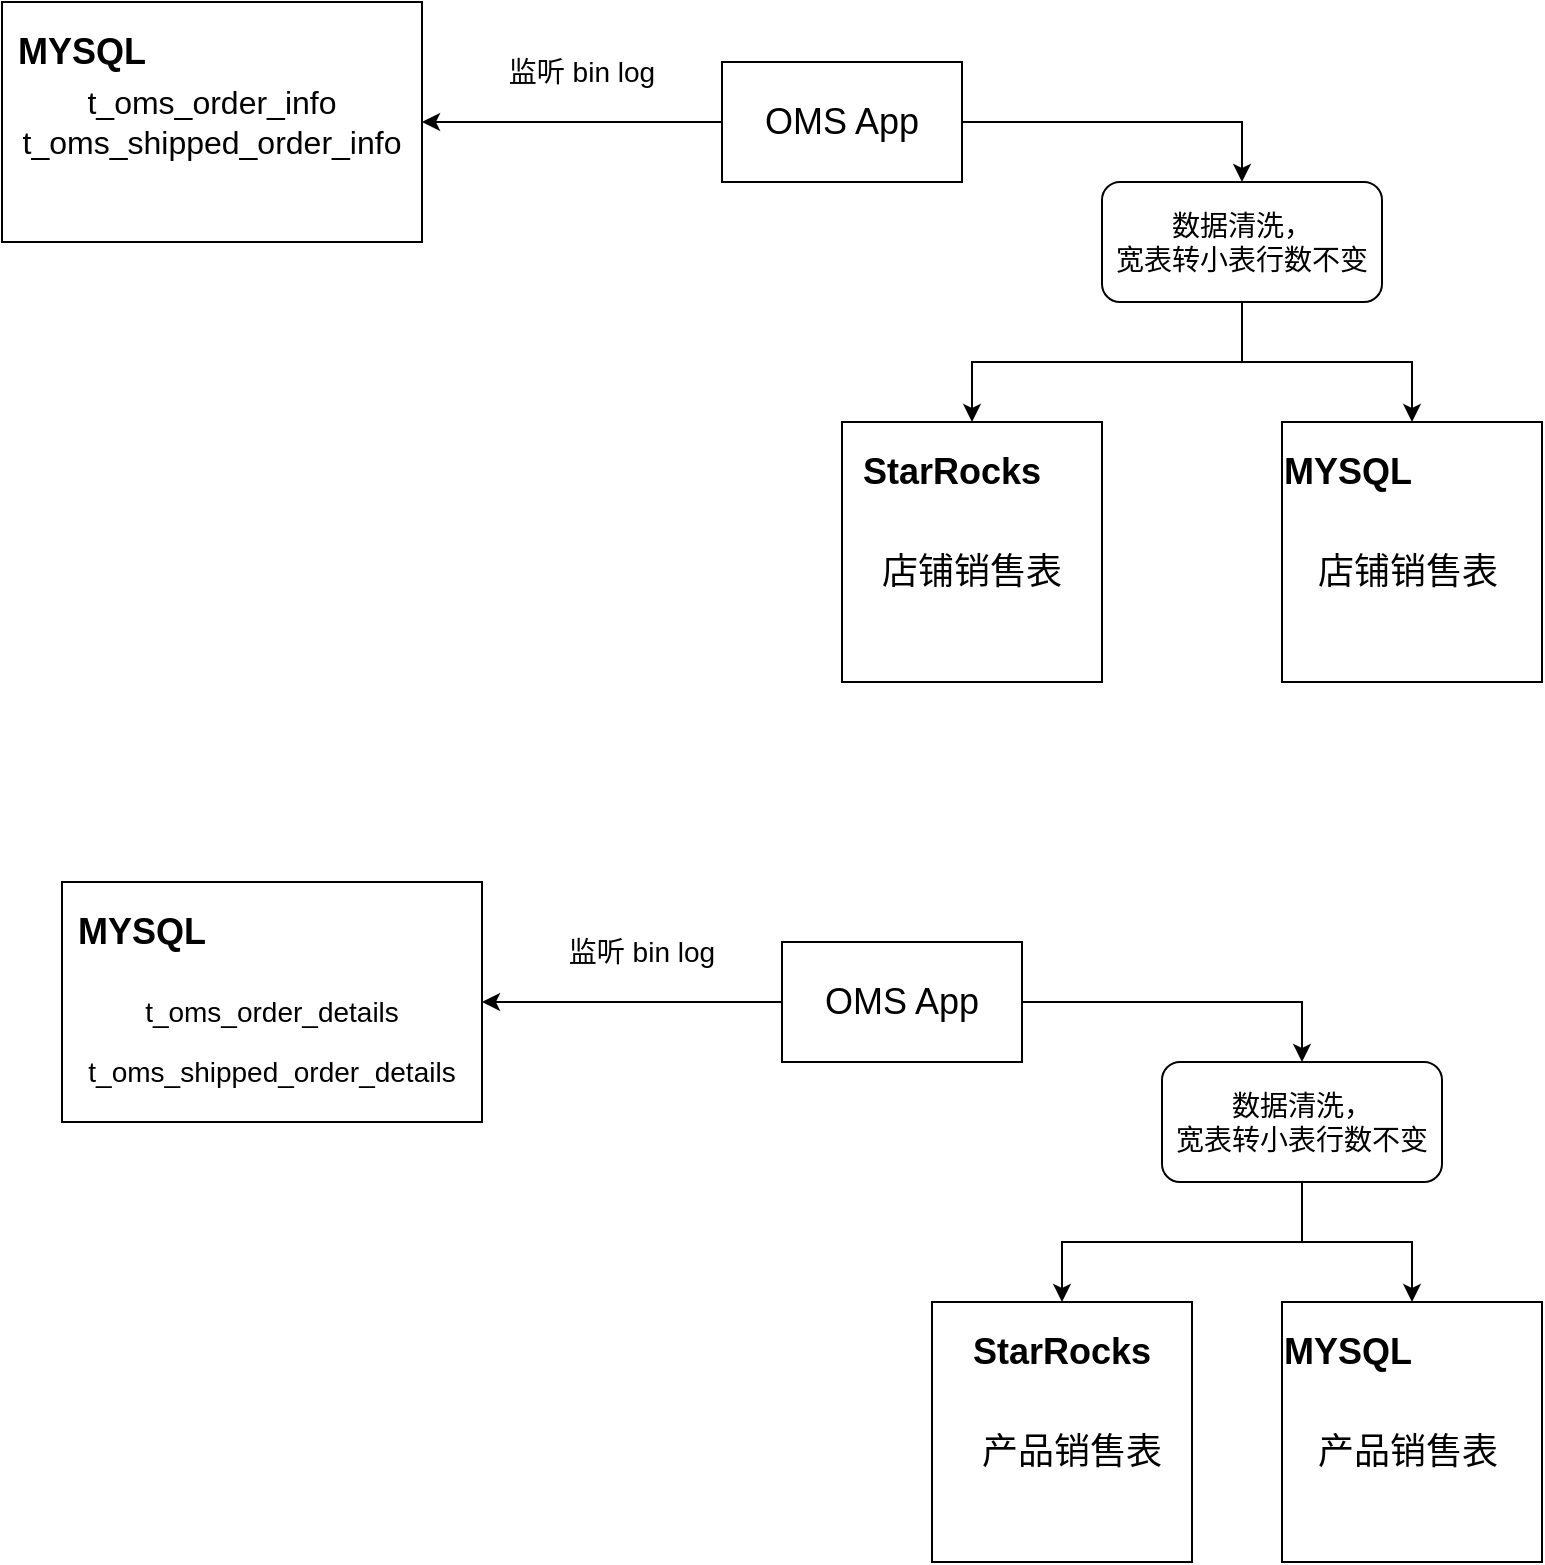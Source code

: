 <mxfile version="21.6.8" type="github">
  <diagram name="第 1 页" id="llBJAiLOP4dLcoEB8pB5">
    <mxGraphModel dx="1014" dy="525" grid="1" gridSize="10" guides="1" tooltips="1" connect="1" arrows="1" fold="1" page="1" pageScale="1" pageWidth="827" pageHeight="1169" math="0" shadow="0">
      <root>
        <mxCell id="0" />
        <mxCell id="1" parent="0" />
        <mxCell id="0aJHia8VfT2WHMthW83p-2" value="&lt;font style=&quot;font-size: 16px;&quot;&gt;t_oms_order_info&lt;br style=&quot;border-color: var(--border-color);&quot;&gt;t_oms_shipped_order_info&lt;/font&gt;" style="rounded=0;whiteSpace=wrap;html=1;" vertex="1" parent="1">
          <mxGeometry x="50" y="220" width="210" height="120" as="geometry" />
        </mxCell>
        <mxCell id="0aJHia8VfT2WHMthW83p-3" value="" style="whiteSpace=wrap;html=1;aspect=fixed;" vertex="1" parent="1">
          <mxGeometry x="690" y="430" width="130" height="130" as="geometry" />
        </mxCell>
        <mxCell id="0aJHia8VfT2WHMthW83p-6" style="edgeStyle=orthogonalEdgeStyle;rounded=0;orthogonalLoop=1;jettySize=auto;html=1;entryX=1;entryY=0.5;entryDx=0;entryDy=0;" edge="1" parent="1" source="0aJHia8VfT2WHMthW83p-5" target="0aJHia8VfT2WHMthW83p-2">
          <mxGeometry relative="1" as="geometry" />
        </mxCell>
        <mxCell id="0aJHia8VfT2WHMthW83p-16" style="edgeStyle=orthogonalEdgeStyle;rounded=0;orthogonalLoop=1;jettySize=auto;html=1;entryX=0.5;entryY=0;entryDx=0;entryDy=0;" edge="1" parent="1" source="0aJHia8VfT2WHMthW83p-5" target="0aJHia8VfT2WHMthW83p-10">
          <mxGeometry relative="1" as="geometry" />
        </mxCell>
        <mxCell id="0aJHia8VfT2WHMthW83p-5" value="&lt;font style=&quot;font-size: 18px;&quot;&gt;OMS App&lt;/font&gt;" style="rounded=0;whiteSpace=wrap;html=1;" vertex="1" parent="1">
          <mxGeometry x="410" y="250" width="120" height="60" as="geometry" />
        </mxCell>
        <mxCell id="0aJHia8VfT2WHMthW83p-7" value="&lt;b&gt;&lt;font style=&quot;font-size: 18px;&quot;&gt;MYSQL&lt;/font&gt;&lt;/b&gt;" style="text;html=1;strokeColor=none;fillColor=none;align=center;verticalAlign=middle;whiteSpace=wrap;rounded=0;" vertex="1" parent="1">
          <mxGeometry x="60" y="230" width="60" height="30" as="geometry" />
        </mxCell>
        <mxCell id="0aJHia8VfT2WHMthW83p-8" value="&lt;font style=&quot;font-size: 14px;&quot;&gt;监听 bin log&lt;/font&gt;" style="text;html=1;strokeColor=none;fillColor=none;align=center;verticalAlign=middle;whiteSpace=wrap;rounded=0;" vertex="1" parent="1">
          <mxGeometry x="300" y="240" width="80" height="30" as="geometry" />
        </mxCell>
        <mxCell id="0aJHia8VfT2WHMthW83p-33" style="edgeStyle=orthogonalEdgeStyle;rounded=0;orthogonalLoop=1;jettySize=auto;html=1;entryX=0.5;entryY=0;entryDx=0;entryDy=0;exitX=0.5;exitY=1;exitDx=0;exitDy=0;" edge="1" parent="1" source="0aJHia8VfT2WHMthW83p-10" target="0aJHia8VfT2WHMthW83p-30">
          <mxGeometry relative="1" as="geometry" />
        </mxCell>
        <mxCell id="0aJHia8VfT2WHMthW83p-34" style="edgeStyle=orthogonalEdgeStyle;rounded=0;orthogonalLoop=1;jettySize=auto;html=1;entryX=0.5;entryY=0;entryDx=0;entryDy=0;" edge="1" parent="1" source="0aJHia8VfT2WHMthW83p-10" target="0aJHia8VfT2WHMthW83p-3">
          <mxGeometry relative="1" as="geometry" />
        </mxCell>
        <mxCell id="0aJHia8VfT2WHMthW83p-10" value="&lt;font style=&quot;font-size: 14px;&quot;&gt;数据清洗，&lt;br&gt;宽表转小表行数不变&lt;br&gt;&lt;/font&gt;" style="rounded=1;whiteSpace=wrap;html=1;" vertex="1" parent="1">
          <mxGeometry x="600" y="310" width="140" height="60" as="geometry" />
        </mxCell>
        <mxCell id="0aJHia8VfT2WHMthW83p-13" value="&lt;b&gt;&lt;font style=&quot;font-size: 18px;&quot;&gt;MYSQL&lt;/font&gt;&lt;/b&gt;" style="text;html=1;strokeColor=none;fillColor=none;align=center;verticalAlign=middle;whiteSpace=wrap;rounded=0;" vertex="1" parent="1">
          <mxGeometry x="692.5" y="440" width="60" height="30" as="geometry" />
        </mxCell>
        <mxCell id="0aJHia8VfT2WHMthW83p-14" value="&lt;font style=&quot;font-size: 18px;&quot;&gt;店铺销售表&lt;/font&gt;" style="text;html=1;strokeColor=none;fillColor=none;align=center;verticalAlign=middle;whiteSpace=wrap;rounded=0;" vertex="1" parent="1">
          <mxGeometry x="697.5" y="490" width="110" height="30" as="geometry" />
        </mxCell>
        <mxCell id="0aJHia8VfT2WHMthW83p-17" value="" style="rounded=0;whiteSpace=wrap;html=1;" vertex="1" parent="1">
          <mxGeometry x="80" y="660" width="210" height="120" as="geometry" />
        </mxCell>
        <mxCell id="0aJHia8VfT2WHMthW83p-18" value="" style="whiteSpace=wrap;html=1;aspect=fixed;" vertex="1" parent="1">
          <mxGeometry x="690" y="870" width="130" height="130" as="geometry" />
        </mxCell>
        <mxCell id="0aJHia8VfT2WHMthW83p-19" style="edgeStyle=orthogonalEdgeStyle;rounded=0;orthogonalLoop=1;jettySize=auto;html=1;entryX=1;entryY=0.5;entryDx=0;entryDy=0;" edge="1" parent="1" source="0aJHia8VfT2WHMthW83p-21" target="0aJHia8VfT2WHMthW83p-17">
          <mxGeometry relative="1" as="geometry" />
        </mxCell>
        <mxCell id="0aJHia8VfT2WHMthW83p-20" style="edgeStyle=orthogonalEdgeStyle;rounded=0;orthogonalLoop=1;jettySize=auto;html=1;entryX=0.5;entryY=0;entryDx=0;entryDy=0;" edge="1" parent="1" source="0aJHia8VfT2WHMthW83p-21" target="0aJHia8VfT2WHMthW83p-25">
          <mxGeometry relative="1" as="geometry" />
        </mxCell>
        <mxCell id="0aJHia8VfT2WHMthW83p-21" value="&lt;font style=&quot;font-size: 18px;&quot;&gt;OMS App&lt;/font&gt;" style="rounded=0;whiteSpace=wrap;html=1;" vertex="1" parent="1">
          <mxGeometry x="440" y="690" width="120" height="60" as="geometry" />
        </mxCell>
        <mxCell id="0aJHia8VfT2WHMthW83p-22" value="&lt;b&gt;&lt;font style=&quot;font-size: 18px;&quot;&gt;MYSQL&lt;/font&gt;&lt;/b&gt;" style="text;html=1;strokeColor=none;fillColor=none;align=center;verticalAlign=middle;whiteSpace=wrap;rounded=0;" vertex="1" parent="1">
          <mxGeometry x="90" y="670" width="60" height="30" as="geometry" />
        </mxCell>
        <mxCell id="0aJHia8VfT2WHMthW83p-23" value="&lt;font style=&quot;font-size: 14px;&quot;&gt;监听 bin log&lt;/font&gt;" style="text;html=1;strokeColor=none;fillColor=none;align=center;verticalAlign=middle;whiteSpace=wrap;rounded=0;" vertex="1" parent="1">
          <mxGeometry x="330" y="680" width="80" height="30" as="geometry" />
        </mxCell>
        <mxCell id="0aJHia8VfT2WHMthW83p-38" style="edgeStyle=orthogonalEdgeStyle;rounded=0;orthogonalLoop=1;jettySize=auto;html=1;entryX=0.5;entryY=0;entryDx=0;entryDy=0;" edge="1" parent="1" source="0aJHia8VfT2WHMthW83p-25" target="0aJHia8VfT2WHMthW83p-35">
          <mxGeometry relative="1" as="geometry" />
        </mxCell>
        <mxCell id="0aJHia8VfT2WHMthW83p-39" style="edgeStyle=orthogonalEdgeStyle;rounded=0;orthogonalLoop=1;jettySize=auto;html=1;" edge="1" parent="1" source="0aJHia8VfT2WHMthW83p-25" target="0aJHia8VfT2WHMthW83p-18">
          <mxGeometry relative="1" as="geometry" />
        </mxCell>
        <mxCell id="0aJHia8VfT2WHMthW83p-25" value="&lt;font style=&quot;font-size: 14px;&quot;&gt;数据清洗，&lt;br&gt;宽表转小表行数不变&lt;br&gt;&lt;/font&gt;" style="rounded=1;whiteSpace=wrap;html=1;" vertex="1" parent="1">
          <mxGeometry x="630" y="750" width="140" height="60" as="geometry" />
        </mxCell>
        <mxCell id="0aJHia8VfT2WHMthW83p-26" value="&lt;b&gt;&lt;font style=&quot;font-size: 18px;&quot;&gt;MYSQL&lt;/font&gt;&lt;/b&gt;" style="text;html=1;strokeColor=none;fillColor=none;align=center;verticalAlign=middle;whiteSpace=wrap;rounded=0;" vertex="1" parent="1">
          <mxGeometry x="692.5" y="880" width="60" height="30" as="geometry" />
        </mxCell>
        <mxCell id="0aJHia8VfT2WHMthW83p-27" value="&lt;font style=&quot;font-size: 18px;&quot;&gt;产品销售表&lt;/font&gt;" style="text;html=1;strokeColor=none;fillColor=none;align=center;verticalAlign=middle;whiteSpace=wrap;rounded=0;" vertex="1" parent="1">
          <mxGeometry x="697.5" y="930" width="110" height="30" as="geometry" />
        </mxCell>
        <mxCell id="0aJHia8VfT2WHMthW83p-28" value="&lt;font style=&quot;font-size: 14px;&quot;&gt;t_oms_shipped_order_details&lt;/font&gt;" style="text;html=1;strokeColor=none;fillColor=none;align=center;verticalAlign=middle;whiteSpace=wrap;rounded=0;" vertex="1" parent="1">
          <mxGeometry x="100" y="740" width="170" height="30" as="geometry" />
        </mxCell>
        <mxCell id="0aJHia8VfT2WHMthW83p-29" value="&lt;font style=&quot;font-size: 14px;&quot;&gt;t_oms_order_details&lt;/font&gt;" style="text;html=1;strokeColor=none;fillColor=none;align=center;verticalAlign=middle;whiteSpace=wrap;rounded=0;" vertex="1" parent="1">
          <mxGeometry x="100" y="710" width="170" height="30" as="geometry" />
        </mxCell>
        <mxCell id="0aJHia8VfT2WHMthW83p-30" value="" style="whiteSpace=wrap;html=1;aspect=fixed;" vertex="1" parent="1">
          <mxGeometry x="470" y="430" width="130" height="130" as="geometry" />
        </mxCell>
        <mxCell id="0aJHia8VfT2WHMthW83p-31" value="&lt;b&gt;&lt;font style=&quot;font-size: 18px;&quot;&gt;StarRocks&lt;/font&gt;&lt;/b&gt;" style="text;html=1;strokeColor=none;fillColor=none;align=center;verticalAlign=middle;whiteSpace=wrap;rounded=0;" vertex="1" parent="1">
          <mxGeometry x="475" y="440" width="100" height="30" as="geometry" />
        </mxCell>
        <mxCell id="0aJHia8VfT2WHMthW83p-32" value="&lt;font style=&quot;font-size: 18px;&quot;&gt;店铺销售表&lt;/font&gt;" style="text;html=1;strokeColor=none;fillColor=none;align=center;verticalAlign=middle;whiteSpace=wrap;rounded=0;" vertex="1" parent="1">
          <mxGeometry x="480" y="490" width="110" height="30" as="geometry" />
        </mxCell>
        <mxCell id="0aJHia8VfT2WHMthW83p-35" value="" style="whiteSpace=wrap;html=1;aspect=fixed;" vertex="1" parent="1">
          <mxGeometry x="515" y="870" width="130" height="130" as="geometry" />
        </mxCell>
        <mxCell id="0aJHia8VfT2WHMthW83p-36" value="&lt;b&gt;&lt;font style=&quot;font-size: 18px;&quot;&gt;StarRocks&lt;/font&gt;&lt;/b&gt;" style="text;html=1;strokeColor=none;fillColor=none;align=center;verticalAlign=middle;whiteSpace=wrap;rounded=0;" vertex="1" parent="1">
          <mxGeometry x="530" y="880" width="100" height="30" as="geometry" />
        </mxCell>
        <mxCell id="0aJHia8VfT2WHMthW83p-37" value="&lt;font style=&quot;font-size: 18px;&quot;&gt;产品销售表&lt;/font&gt;" style="text;html=1;strokeColor=none;fillColor=none;align=center;verticalAlign=middle;whiteSpace=wrap;rounded=0;" vertex="1" parent="1">
          <mxGeometry x="530" y="930" width="110" height="30" as="geometry" />
        </mxCell>
      </root>
    </mxGraphModel>
  </diagram>
</mxfile>
